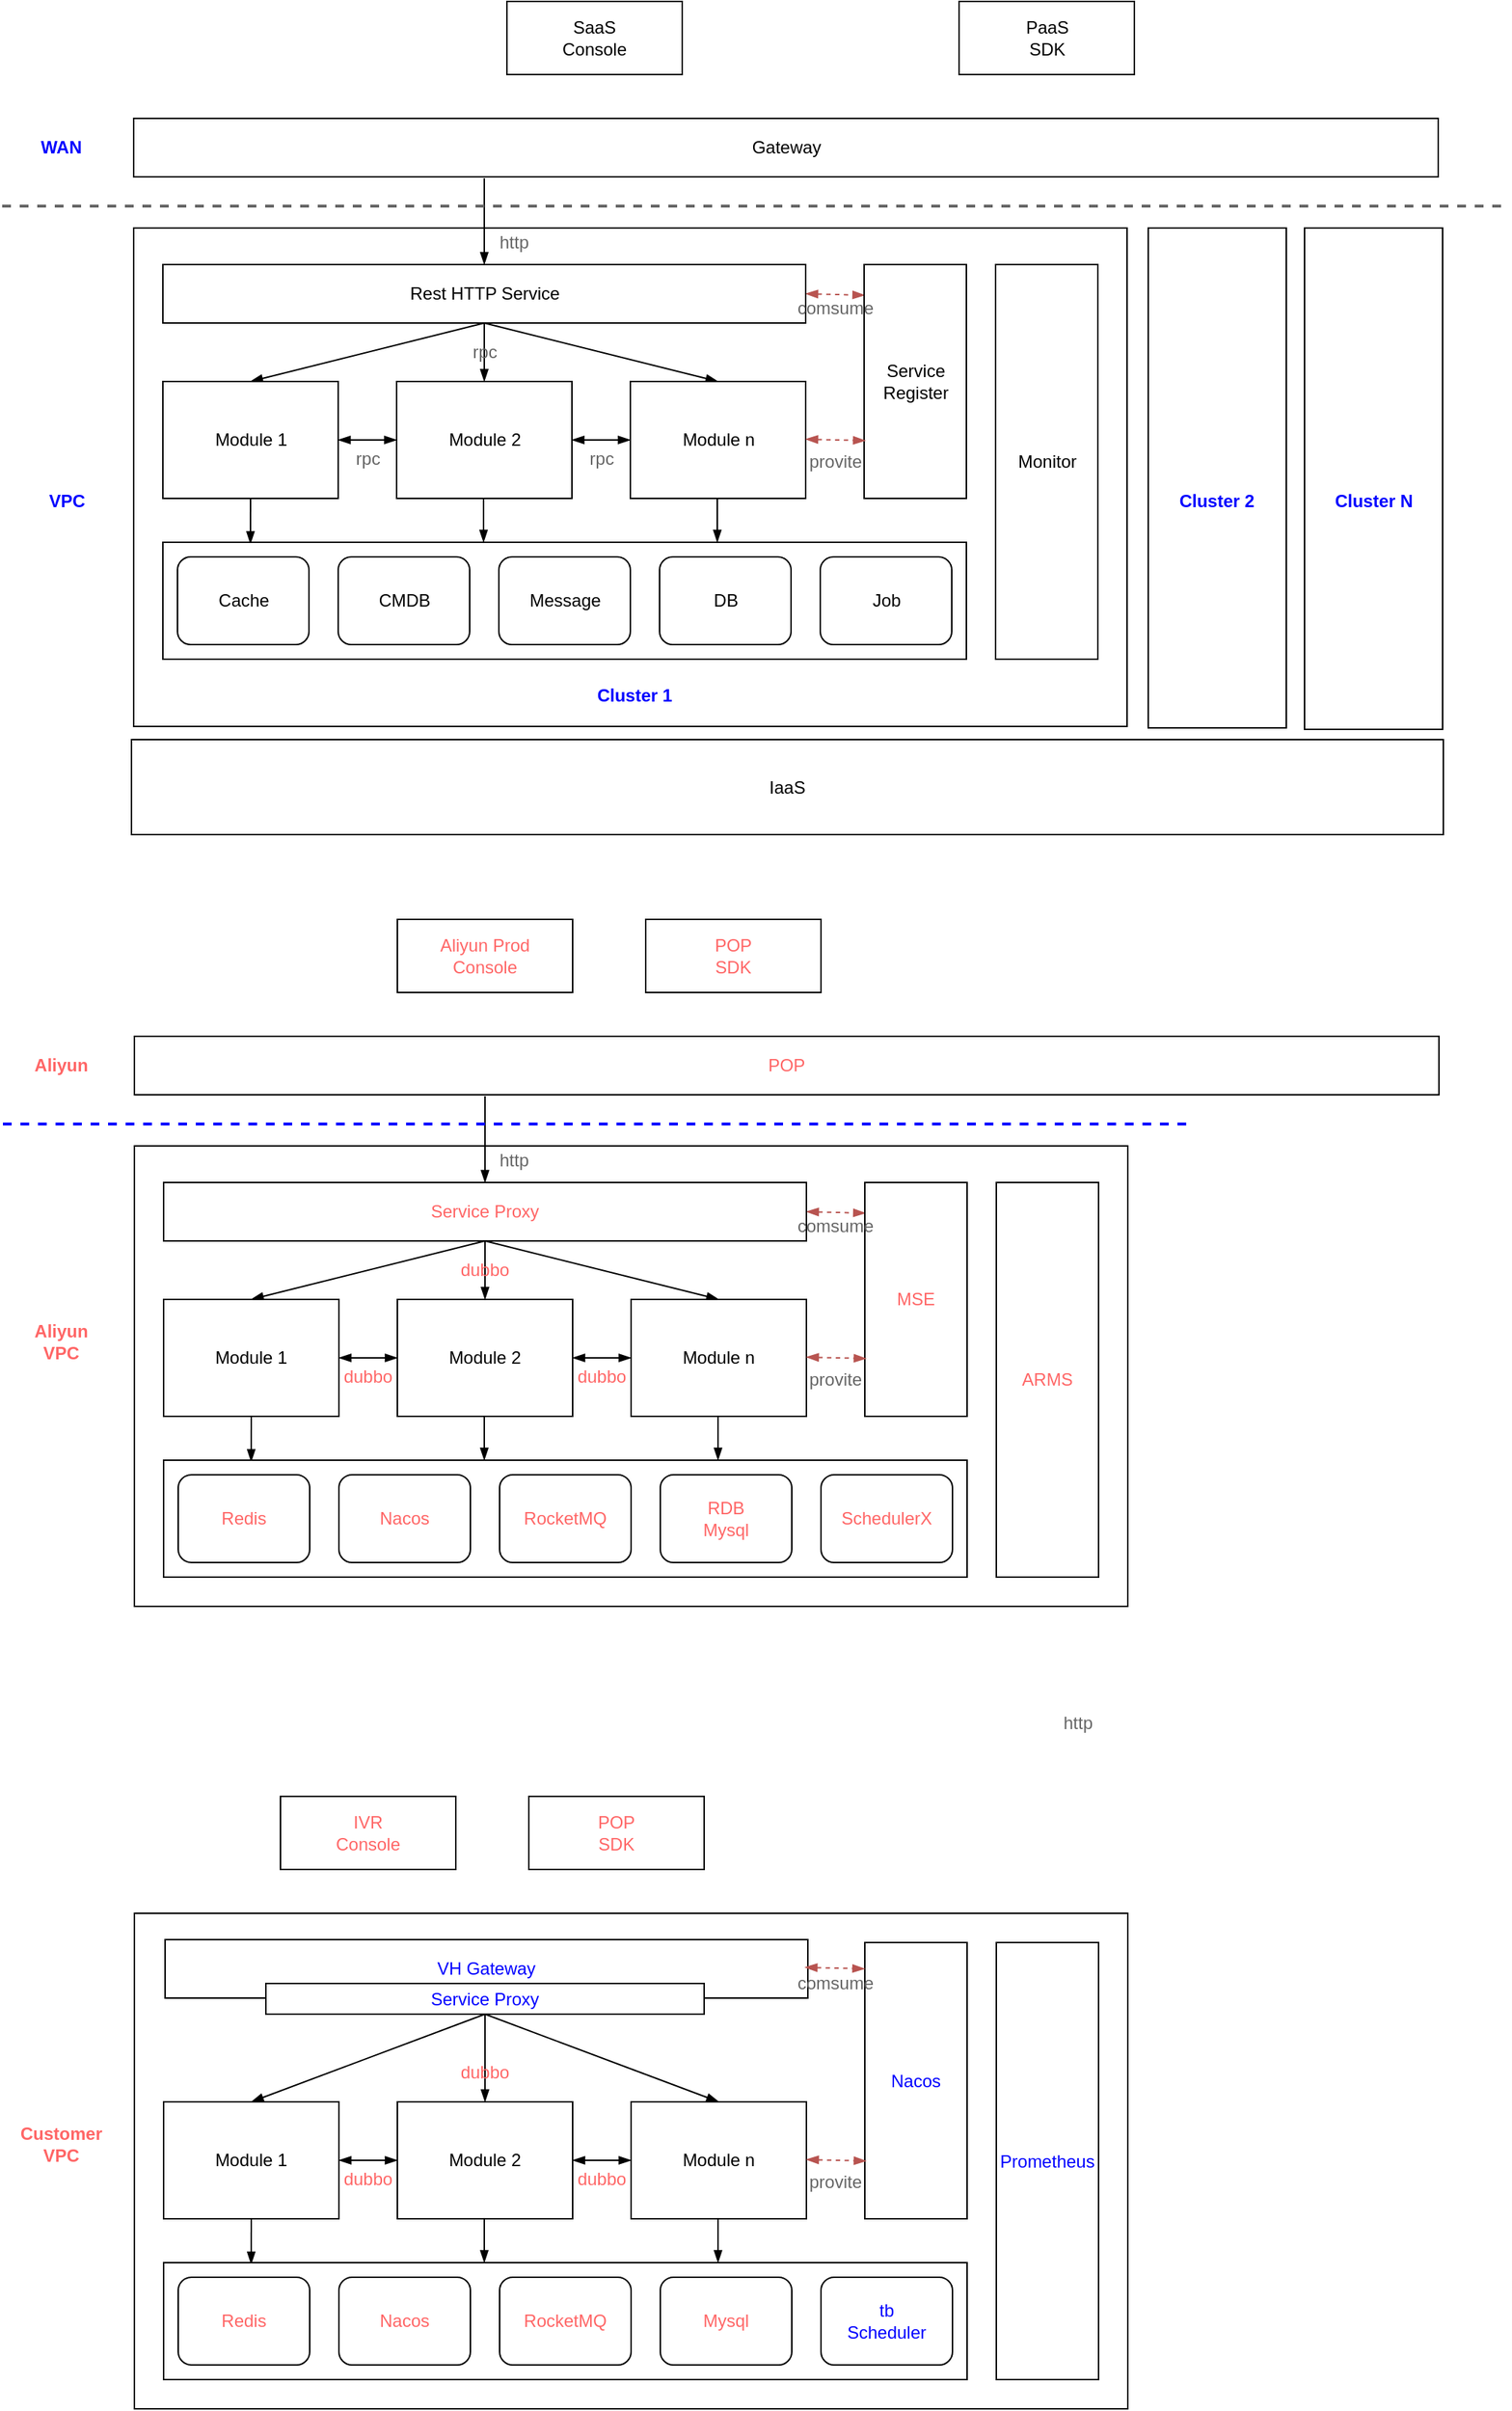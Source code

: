 <mxfile version="17.3.0" type="github">
  <diagram id="qBD8uF-JfwvzA7IrNaju" name="第 1 页">
    <mxGraphModel dx="1554" dy="994" grid="0" gridSize="10" guides="1" tooltips="1" connect="1" arrows="1" fold="1" page="1" pageScale="1" pageWidth="827" pageHeight="1169" math="0" shadow="0">
      <root>
        <mxCell id="0" />
        <mxCell id="1" parent="0" />
        <mxCell id="CRqmqo4FKYT-GxwhH9rx-8" value="" style="rounded=0;whiteSpace=wrap;html=1;" parent="1" vertex="1">
          <mxGeometry x="98.5" y="187" width="680" height="341" as="geometry" />
        </mxCell>
        <mxCell id="CRqmqo4FKYT-GxwhH9rx-20" style="edgeStyle=none;rounded=0;orthogonalLoop=1;jettySize=auto;html=1;entryX=0.5;entryY=0;entryDx=0;entryDy=0;startArrow=none;startFill=0;endArrow=blockThin;endFill=1;" parent="1" target="CRqmqo4FKYT-GxwhH9rx-2" edge="1">
          <mxGeometry relative="1" as="geometry">
            <mxPoint x="338.5" y="153" as="sourcePoint" />
          </mxGeometry>
        </mxCell>
        <mxCell id="CRqmqo4FKYT-GxwhH9rx-1" value="Gateway" style="rounded=0;whiteSpace=wrap;html=1;" parent="1" vertex="1">
          <mxGeometry x="98.5" y="112" width="893" height="40" as="geometry" />
        </mxCell>
        <mxCell id="CRqmqo4FKYT-GxwhH9rx-11" value="" style="edgeStyle=none;rounded=0;orthogonalLoop=1;jettySize=auto;html=1;startArrow=blockThin;startFill=1;endArrow=blockThin;endFill=1;exitX=1;exitY=0.5;exitDx=0;exitDy=0;entryX=0.008;entryY=0.131;entryDx=0;entryDy=0;entryPerimeter=0;dashed=1;fillColor=#f8cecc;strokeColor=#b85450;" parent="1" source="CRqmqo4FKYT-GxwhH9rx-2" target="CRqmqo4FKYT-GxwhH9rx-7" edge="1">
          <mxGeometry relative="1" as="geometry" />
        </mxCell>
        <mxCell id="CRqmqo4FKYT-GxwhH9rx-21" style="edgeStyle=none;rounded=0;orthogonalLoop=1;jettySize=auto;html=1;exitX=0.5;exitY=1;exitDx=0;exitDy=0;entryX=0.5;entryY=0;entryDx=0;entryDy=0;startArrow=none;startFill=0;endArrow=blockThin;endFill=1;" parent="1" source="CRqmqo4FKYT-GxwhH9rx-2" target="CRqmqo4FKYT-GxwhH9rx-3" edge="1">
          <mxGeometry relative="1" as="geometry" />
        </mxCell>
        <mxCell id="CRqmqo4FKYT-GxwhH9rx-22" style="edgeStyle=none;rounded=0;orthogonalLoop=1;jettySize=auto;html=1;exitX=0.5;exitY=1;exitDx=0;exitDy=0;entryX=0.5;entryY=0;entryDx=0;entryDy=0;startArrow=none;startFill=0;endArrow=blockThin;endFill=1;" parent="1" source="CRqmqo4FKYT-GxwhH9rx-2" target="CRqmqo4FKYT-GxwhH9rx-5" edge="1">
          <mxGeometry relative="1" as="geometry" />
        </mxCell>
        <mxCell id="CRqmqo4FKYT-GxwhH9rx-23" style="edgeStyle=none;rounded=0;orthogonalLoop=1;jettySize=auto;html=1;exitX=0.5;exitY=1;exitDx=0;exitDy=0;entryX=0.5;entryY=0;entryDx=0;entryDy=0;startArrow=none;startFill=0;endArrow=blockThin;endFill=1;" parent="1" source="CRqmqo4FKYT-GxwhH9rx-2" target="CRqmqo4FKYT-GxwhH9rx-6" edge="1">
          <mxGeometry relative="1" as="geometry" />
        </mxCell>
        <mxCell id="CRqmqo4FKYT-GxwhH9rx-2" value="Rest HTTP Service" style="rounded=0;whiteSpace=wrap;html=1;" parent="1" vertex="1">
          <mxGeometry x="118.5" y="212" width="440" height="40" as="geometry" />
        </mxCell>
        <mxCell id="CRqmqo4FKYT-GxwhH9rx-9" value="" style="rounded=0;orthogonalLoop=1;jettySize=auto;html=1;startArrow=blockThin;startFill=1;endArrow=blockThin;endFill=1;" parent="1" source="CRqmqo4FKYT-GxwhH9rx-3" target="CRqmqo4FKYT-GxwhH9rx-5" edge="1">
          <mxGeometry relative="1" as="geometry" />
        </mxCell>
        <mxCell id="CRqmqo4FKYT-GxwhH9rx-24" style="edgeStyle=none;rounded=0;orthogonalLoop=1;jettySize=auto;html=1;exitX=0.5;exitY=1;exitDx=0;exitDy=0;entryX=0.109;entryY=0.013;entryDx=0;entryDy=0;entryPerimeter=0;startArrow=none;startFill=0;endArrow=blockThin;endFill=1;" parent="1" source="CRqmqo4FKYT-GxwhH9rx-3" target="CRqmqo4FKYT-GxwhH9rx-14" edge="1">
          <mxGeometry relative="1" as="geometry" />
        </mxCell>
        <mxCell id="CRqmqo4FKYT-GxwhH9rx-3" value="Module 1" style="rounded=0;whiteSpace=wrap;html=1;" parent="1" vertex="1">
          <mxGeometry x="118.5" y="292" width="120" height="80" as="geometry" />
        </mxCell>
        <mxCell id="CRqmqo4FKYT-GxwhH9rx-10" value="" style="edgeStyle=none;rounded=0;orthogonalLoop=1;jettySize=auto;html=1;startArrow=blockThin;startFill=1;endArrow=blockThin;endFill=1;" parent="1" source="CRqmqo4FKYT-GxwhH9rx-5" target="CRqmqo4FKYT-GxwhH9rx-6" edge="1">
          <mxGeometry relative="1" as="geometry" />
        </mxCell>
        <mxCell id="CRqmqo4FKYT-GxwhH9rx-5" value="Module 2" style="rounded=0;whiteSpace=wrap;html=1;" parent="1" vertex="1">
          <mxGeometry x="278.5" y="292" width="120" height="80" as="geometry" />
        </mxCell>
        <mxCell id="CRqmqo4FKYT-GxwhH9rx-6" value="Module n" style="rounded=0;whiteSpace=wrap;html=1;" parent="1" vertex="1">
          <mxGeometry x="438.5" y="292" width="120" height="80" as="geometry" />
        </mxCell>
        <mxCell id="CRqmqo4FKYT-GxwhH9rx-7" value="Service&lt;br&gt;Register" style="rounded=0;whiteSpace=wrap;html=1;" parent="1" vertex="1">
          <mxGeometry x="598.5" y="212" width="70" height="160" as="geometry" />
        </mxCell>
        <mxCell id="CRqmqo4FKYT-GxwhH9rx-13" value="" style="edgeStyle=none;rounded=0;orthogonalLoop=1;jettySize=auto;html=1;startArrow=blockThin;startFill=1;endArrow=blockThin;endFill=1;exitX=1;exitY=0.5;exitDx=0;exitDy=0;entryX=0.008;entryY=0.131;entryDx=0;entryDy=0;entryPerimeter=0;dashed=1;fillColor=#f8cecc;strokeColor=#b85450;" parent="1" edge="1">
          <mxGeometry relative="1" as="geometry">
            <mxPoint x="558.5" y="331.5" as="sourcePoint" />
            <mxPoint x="599.46" y="332.46" as="targetPoint" />
          </mxGeometry>
        </mxCell>
        <mxCell id="CRqmqo4FKYT-GxwhH9rx-14" value="" style="rounded=0;whiteSpace=wrap;html=1;" parent="1" vertex="1">
          <mxGeometry x="118.5" y="402" width="550" height="80" as="geometry" />
        </mxCell>
        <mxCell id="CRqmqo4FKYT-GxwhH9rx-15" value="Cache" style="rounded=1;whiteSpace=wrap;html=1;" parent="1" vertex="1">
          <mxGeometry x="128.5" y="412" width="90" height="60" as="geometry" />
        </mxCell>
        <mxCell id="CRqmqo4FKYT-GxwhH9rx-16" value="CMDB" style="rounded=1;whiteSpace=wrap;html=1;" parent="1" vertex="1">
          <mxGeometry x="238.5" y="412" width="90" height="60" as="geometry" />
        </mxCell>
        <mxCell id="CRqmqo4FKYT-GxwhH9rx-17" value="Message" style="rounded=1;whiteSpace=wrap;html=1;" parent="1" vertex="1">
          <mxGeometry x="348.5" y="412" width="90" height="60" as="geometry" />
        </mxCell>
        <mxCell id="CRqmqo4FKYT-GxwhH9rx-18" value="DB" style="rounded=1;whiteSpace=wrap;html=1;" parent="1" vertex="1">
          <mxGeometry x="458.5" y="412" width="90" height="60" as="geometry" />
        </mxCell>
        <mxCell id="CRqmqo4FKYT-GxwhH9rx-19" value="Job" style="rounded=1;whiteSpace=wrap;html=1;" parent="1" vertex="1">
          <mxGeometry x="568.5" y="412" width="90" height="60" as="geometry" />
        </mxCell>
        <mxCell id="CRqmqo4FKYT-GxwhH9rx-25" style="edgeStyle=none;rounded=0;orthogonalLoop=1;jettySize=auto;html=1;exitX=0.5;exitY=1;exitDx=0;exitDy=0;entryX=0.1;entryY=0;entryDx=0;entryDy=0;entryPerimeter=0;startArrow=none;startFill=0;endArrow=blockThin;endFill=1;" parent="1" edge="1">
          <mxGeometry relative="1" as="geometry">
            <mxPoint x="338" y="372" as="sourcePoint" />
            <mxPoint x="338" y="402" as="targetPoint" />
          </mxGeometry>
        </mxCell>
        <mxCell id="CRqmqo4FKYT-GxwhH9rx-26" style="edgeStyle=none;rounded=0;orthogonalLoop=1;jettySize=auto;html=1;exitX=0.5;exitY=1;exitDx=0;exitDy=0;entryX=0.1;entryY=0;entryDx=0;entryDy=0;entryPerimeter=0;startArrow=none;startFill=0;endArrow=blockThin;endFill=1;" parent="1" edge="1">
          <mxGeometry relative="1" as="geometry">
            <mxPoint x="498" y="372" as="sourcePoint" />
            <mxPoint x="498" y="402" as="targetPoint" />
          </mxGeometry>
        </mxCell>
        <mxCell id="CRqmqo4FKYT-GxwhH9rx-27" value="Monitor" style="rounded=0;whiteSpace=wrap;html=1;" parent="1" vertex="1">
          <mxGeometry x="688.5" y="212" width="70" height="270" as="geometry" />
        </mxCell>
        <mxCell id="CRqmqo4FKYT-GxwhH9rx-28" value="SaaS&lt;br&gt;Console" style="rounded=0;whiteSpace=wrap;html=1;" parent="1" vertex="1">
          <mxGeometry x="354" y="32" width="120" height="50" as="geometry" />
        </mxCell>
        <mxCell id="CRqmqo4FKYT-GxwhH9rx-29" value="PaaS &lt;br&gt;SDK" style="rounded=0;whiteSpace=wrap;html=1;" parent="1" vertex="1">
          <mxGeometry x="663.5" y="32" width="120" height="50" as="geometry" />
        </mxCell>
        <mxCell id="CRqmqo4FKYT-GxwhH9rx-31" value="WAN" style="text;html=1;strokeColor=none;fillColor=none;align=center;verticalAlign=middle;whiteSpace=wrap;rounded=0;fontStyle=1;fontColor=#0000FF;" parent="1" vertex="1">
          <mxGeometry x="28.5" y="122" width="40" height="20" as="geometry" />
        </mxCell>
        <mxCell id="CRqmqo4FKYT-GxwhH9rx-32" value="VPC" style="text;html=1;strokeColor=none;fillColor=none;align=center;verticalAlign=middle;whiteSpace=wrap;rounded=0;fontStyle=1;fontColor=#0000FF;" parent="1" vertex="1">
          <mxGeometry x="33" y="364" width="40" height="20" as="geometry" />
        </mxCell>
        <mxCell id="CRqmqo4FKYT-GxwhH9rx-35" value="" style="endArrow=none;dashed=1;html=1;fontColor=#0000FF;strokeColor=#666666;strokeWidth=2;" parent="1" edge="1">
          <mxGeometry width="50" height="50" relative="1" as="geometry">
            <mxPoint x="8.5" y="172" as="sourcePoint" />
            <mxPoint x="1039" y="172" as="targetPoint" />
          </mxGeometry>
        </mxCell>
        <mxCell id="CRqmqo4FKYT-GxwhH9rx-36" value="rpc" style="text;html=1;strokeColor=none;fillColor=none;align=center;verticalAlign=middle;whiteSpace=wrap;rounded=0;fontColor=#666666;" parent="1" vertex="1">
          <mxGeometry x="318.5" y="262" width="40" height="20" as="geometry" />
        </mxCell>
        <mxCell id="CRqmqo4FKYT-GxwhH9rx-37" value="rpc" style="text;html=1;strokeColor=none;fillColor=none;align=center;verticalAlign=middle;whiteSpace=wrap;rounded=0;fontColor=#666666;" parent="1" vertex="1">
          <mxGeometry x="238.5" y="334.5" width="40" height="20" as="geometry" />
        </mxCell>
        <mxCell id="CRqmqo4FKYT-GxwhH9rx-38" value="http" style="text;html=1;strokeColor=none;fillColor=none;align=center;verticalAlign=middle;whiteSpace=wrap;rounded=0;fontColor=#666666;" parent="1" vertex="1">
          <mxGeometry x="338.5" y="187" width="40" height="20" as="geometry" />
        </mxCell>
        <mxCell id="CRqmqo4FKYT-GxwhH9rx-39" value="rpc" style="text;html=1;strokeColor=none;fillColor=none;align=center;verticalAlign=middle;whiteSpace=wrap;rounded=0;fontColor=#666666;" parent="1" vertex="1">
          <mxGeometry x="398.5" y="334.5" width="40" height="20" as="geometry" />
        </mxCell>
        <mxCell id="CRqmqo4FKYT-GxwhH9rx-40" value="provite" style="text;html=1;strokeColor=none;fillColor=none;align=center;verticalAlign=middle;whiteSpace=wrap;rounded=0;fontColor=#666666;" parent="1" vertex="1">
          <mxGeometry x="558.5" y="337" width="40" height="20" as="geometry" />
        </mxCell>
        <mxCell id="CRqmqo4FKYT-GxwhH9rx-41" value="comsume" style="text;html=1;strokeColor=none;fillColor=none;align=center;verticalAlign=middle;whiteSpace=wrap;rounded=0;fontColor=#666666;" parent="1" vertex="1">
          <mxGeometry x="558.5" y="232" width="40" height="20" as="geometry" />
        </mxCell>
        <mxCell id="CRqmqo4FKYT-GxwhH9rx-42" value="" style="rounded=0;whiteSpace=wrap;html=1;" parent="1" vertex="1">
          <mxGeometry x="99" y="815" width="680" height="315" as="geometry" />
        </mxCell>
        <mxCell id="CRqmqo4FKYT-GxwhH9rx-43" style="edgeStyle=none;rounded=0;orthogonalLoop=1;jettySize=auto;html=1;entryX=0.5;entryY=0;entryDx=0;entryDy=0;startArrow=none;startFill=0;endArrow=blockThin;endFill=1;" parent="1" target="CRqmqo4FKYT-GxwhH9rx-49" edge="1">
          <mxGeometry relative="1" as="geometry">
            <mxPoint x="339" y="781" as="sourcePoint" />
          </mxGeometry>
        </mxCell>
        <mxCell id="CRqmqo4FKYT-GxwhH9rx-44" value="&lt;font color=&quot;#ff6666&quot;&gt;POP&lt;/font&gt;" style="rounded=0;whiteSpace=wrap;html=1;" parent="1" vertex="1">
          <mxGeometry x="99" y="740" width="893" height="40" as="geometry" />
        </mxCell>
        <mxCell id="CRqmqo4FKYT-GxwhH9rx-45" value="" style="edgeStyle=none;rounded=0;orthogonalLoop=1;jettySize=auto;html=1;startArrow=blockThin;startFill=1;endArrow=blockThin;endFill=1;exitX=1;exitY=0.5;exitDx=0;exitDy=0;entryX=0.008;entryY=0.131;entryDx=0;entryDy=0;entryPerimeter=0;dashed=1;fillColor=#f8cecc;strokeColor=#b85450;" parent="1" source="CRqmqo4FKYT-GxwhH9rx-49" target="CRqmqo4FKYT-GxwhH9rx-56" edge="1">
          <mxGeometry relative="1" as="geometry" />
        </mxCell>
        <mxCell id="CRqmqo4FKYT-GxwhH9rx-46" style="edgeStyle=none;rounded=0;orthogonalLoop=1;jettySize=auto;html=1;exitX=0.5;exitY=1;exitDx=0;exitDy=0;entryX=0.5;entryY=0;entryDx=0;entryDy=0;startArrow=none;startFill=0;endArrow=blockThin;endFill=1;" parent="1" source="CRqmqo4FKYT-GxwhH9rx-49" target="CRqmqo4FKYT-GxwhH9rx-52" edge="1">
          <mxGeometry relative="1" as="geometry" />
        </mxCell>
        <mxCell id="CRqmqo4FKYT-GxwhH9rx-47" style="edgeStyle=none;rounded=0;orthogonalLoop=1;jettySize=auto;html=1;exitX=0.5;exitY=1;exitDx=0;exitDy=0;entryX=0.5;entryY=0;entryDx=0;entryDy=0;startArrow=none;startFill=0;endArrow=blockThin;endFill=1;" parent="1" source="CRqmqo4FKYT-GxwhH9rx-49" target="CRqmqo4FKYT-GxwhH9rx-54" edge="1">
          <mxGeometry relative="1" as="geometry" />
        </mxCell>
        <mxCell id="CRqmqo4FKYT-GxwhH9rx-48" style="edgeStyle=none;rounded=0;orthogonalLoop=1;jettySize=auto;html=1;exitX=0.5;exitY=1;exitDx=0;exitDy=0;entryX=0.5;entryY=0;entryDx=0;entryDy=0;startArrow=none;startFill=0;endArrow=blockThin;endFill=1;" parent="1" source="CRqmqo4FKYT-GxwhH9rx-49" target="CRqmqo4FKYT-GxwhH9rx-55" edge="1">
          <mxGeometry relative="1" as="geometry" />
        </mxCell>
        <mxCell id="CRqmqo4FKYT-GxwhH9rx-49" value="&lt;font color=&quot;#ff6666&quot;&gt;Service Proxy&lt;/font&gt;" style="rounded=0;whiteSpace=wrap;html=1;" parent="1" vertex="1">
          <mxGeometry x="119" y="840" width="440" height="40" as="geometry" />
        </mxCell>
        <mxCell id="CRqmqo4FKYT-GxwhH9rx-50" value="" style="rounded=0;orthogonalLoop=1;jettySize=auto;html=1;startArrow=blockThin;startFill=1;endArrow=blockThin;endFill=1;" parent="1" source="CRqmqo4FKYT-GxwhH9rx-52" target="CRqmqo4FKYT-GxwhH9rx-54" edge="1">
          <mxGeometry relative="1" as="geometry" />
        </mxCell>
        <mxCell id="CRqmqo4FKYT-GxwhH9rx-51" style="edgeStyle=none;rounded=0;orthogonalLoop=1;jettySize=auto;html=1;exitX=0.5;exitY=1;exitDx=0;exitDy=0;entryX=0.109;entryY=0.013;entryDx=0;entryDy=0;entryPerimeter=0;startArrow=none;startFill=0;endArrow=blockThin;endFill=1;" parent="1" source="CRqmqo4FKYT-GxwhH9rx-52" target="CRqmqo4FKYT-GxwhH9rx-58" edge="1">
          <mxGeometry relative="1" as="geometry" />
        </mxCell>
        <mxCell id="CRqmqo4FKYT-GxwhH9rx-52" value="Module 1" style="rounded=0;whiteSpace=wrap;html=1;" parent="1" vertex="1">
          <mxGeometry x="119" y="920" width="120" height="80" as="geometry" />
        </mxCell>
        <mxCell id="CRqmqo4FKYT-GxwhH9rx-53" value="" style="edgeStyle=none;rounded=0;orthogonalLoop=1;jettySize=auto;html=1;startArrow=blockThin;startFill=1;endArrow=blockThin;endFill=1;" parent="1" source="CRqmqo4FKYT-GxwhH9rx-54" target="CRqmqo4FKYT-GxwhH9rx-55" edge="1">
          <mxGeometry relative="1" as="geometry" />
        </mxCell>
        <mxCell id="CRqmqo4FKYT-GxwhH9rx-54" value="Module 2" style="rounded=0;whiteSpace=wrap;html=1;" parent="1" vertex="1">
          <mxGeometry x="279" y="920" width="120" height="80" as="geometry" />
        </mxCell>
        <mxCell id="CRqmqo4FKYT-GxwhH9rx-55" value="Module n" style="rounded=0;whiteSpace=wrap;html=1;" parent="1" vertex="1">
          <mxGeometry x="439" y="920" width="120" height="80" as="geometry" />
        </mxCell>
        <mxCell id="CRqmqo4FKYT-GxwhH9rx-56" value="MSE" style="rounded=0;whiteSpace=wrap;html=1;fontColor=#FF6666;" parent="1" vertex="1">
          <mxGeometry x="599" y="840" width="70" height="160" as="geometry" />
        </mxCell>
        <mxCell id="CRqmqo4FKYT-GxwhH9rx-57" value="" style="edgeStyle=none;rounded=0;orthogonalLoop=1;jettySize=auto;html=1;startArrow=blockThin;startFill=1;endArrow=blockThin;endFill=1;exitX=1;exitY=0.5;exitDx=0;exitDy=0;entryX=0.008;entryY=0.131;entryDx=0;entryDy=0;entryPerimeter=0;dashed=1;fillColor=#f8cecc;strokeColor=#b85450;" parent="1" edge="1">
          <mxGeometry relative="1" as="geometry">
            <mxPoint x="559" y="959.5" as="sourcePoint" />
            <mxPoint x="599.96" y="960.46" as="targetPoint" />
          </mxGeometry>
        </mxCell>
        <mxCell id="CRqmqo4FKYT-GxwhH9rx-58" value="" style="rounded=0;whiteSpace=wrap;html=1;" parent="1" vertex="1">
          <mxGeometry x="119" y="1030" width="550" height="80" as="geometry" />
        </mxCell>
        <mxCell id="CRqmqo4FKYT-GxwhH9rx-59" value="Redis" style="rounded=1;whiteSpace=wrap;html=1;fontColor=#FF6666;" parent="1" vertex="1">
          <mxGeometry x="129" y="1040" width="90" height="60" as="geometry" />
        </mxCell>
        <mxCell id="CRqmqo4FKYT-GxwhH9rx-60" value="Nacos" style="rounded=1;whiteSpace=wrap;html=1;fontColor=#FF6666;" parent="1" vertex="1">
          <mxGeometry x="239" y="1040" width="90" height="60" as="geometry" />
        </mxCell>
        <mxCell id="CRqmqo4FKYT-GxwhH9rx-61" value="RocketMQ" style="rounded=1;whiteSpace=wrap;html=1;fontColor=#FF6666;" parent="1" vertex="1">
          <mxGeometry x="349" y="1040" width="90" height="60" as="geometry" />
        </mxCell>
        <mxCell id="CRqmqo4FKYT-GxwhH9rx-62" value="RDB&lt;br&gt;Mysql" style="rounded=1;whiteSpace=wrap;html=1;fontColor=#FF6666;" parent="1" vertex="1">
          <mxGeometry x="459" y="1040" width="90" height="60" as="geometry" />
        </mxCell>
        <mxCell id="CRqmqo4FKYT-GxwhH9rx-63" value="SchedulerX" style="rounded=1;whiteSpace=wrap;html=1;fontColor=#FF6666;" parent="1" vertex="1">
          <mxGeometry x="569" y="1040" width="90" height="60" as="geometry" />
        </mxCell>
        <mxCell id="CRqmqo4FKYT-GxwhH9rx-64" style="edgeStyle=none;rounded=0;orthogonalLoop=1;jettySize=auto;html=1;exitX=0.5;exitY=1;exitDx=0;exitDy=0;entryX=0.1;entryY=0;entryDx=0;entryDy=0;entryPerimeter=0;startArrow=none;startFill=0;endArrow=blockThin;endFill=1;" parent="1" edge="1">
          <mxGeometry relative="1" as="geometry">
            <mxPoint x="338.5" y="1000" as="sourcePoint" />
            <mxPoint x="338.5" y="1030" as="targetPoint" />
          </mxGeometry>
        </mxCell>
        <mxCell id="CRqmqo4FKYT-GxwhH9rx-65" style="edgeStyle=none;rounded=0;orthogonalLoop=1;jettySize=auto;html=1;exitX=0.5;exitY=1;exitDx=0;exitDy=0;entryX=0.1;entryY=0;entryDx=0;entryDy=0;entryPerimeter=0;startArrow=none;startFill=0;endArrow=blockThin;endFill=1;" parent="1" edge="1">
          <mxGeometry relative="1" as="geometry">
            <mxPoint x="498.5" y="1000" as="sourcePoint" />
            <mxPoint x="498.5" y="1030" as="targetPoint" />
          </mxGeometry>
        </mxCell>
        <mxCell id="CRqmqo4FKYT-GxwhH9rx-66" value="ARMS" style="rounded=0;whiteSpace=wrap;html=1;fontColor=#FF6666;" parent="1" vertex="1">
          <mxGeometry x="689" y="840" width="70" height="270" as="geometry" />
        </mxCell>
        <mxCell id="CRqmqo4FKYT-GxwhH9rx-67" value="Aliyun Prod&lt;br&gt;Console" style="rounded=0;whiteSpace=wrap;html=1;fontColor=#FF6666;" parent="1" vertex="1">
          <mxGeometry x="279" y="660" width="120" height="50" as="geometry" />
        </mxCell>
        <mxCell id="CRqmqo4FKYT-GxwhH9rx-68" value="POP&lt;br&gt;SDK" style="rounded=0;whiteSpace=wrap;html=1;fontColor=#FF6666;" parent="1" vertex="1">
          <mxGeometry x="449" y="660" width="120" height="50" as="geometry" />
        </mxCell>
        <mxCell id="CRqmqo4FKYT-GxwhH9rx-69" value="Aliyun" style="text;html=1;strokeColor=none;fillColor=none;align=center;verticalAlign=middle;whiteSpace=wrap;rounded=0;fontStyle=1;fontColor=#FF6666;" parent="1" vertex="1">
          <mxGeometry x="29" y="750" width="40" height="20" as="geometry" />
        </mxCell>
        <mxCell id="CRqmqo4FKYT-GxwhH9rx-70" value="Aliyun&lt;br&gt;VPC" style="text;html=1;strokeColor=none;fillColor=none;align=center;verticalAlign=middle;whiteSpace=wrap;rounded=0;fontStyle=1;fontColor=#FF6666;" parent="1" vertex="1">
          <mxGeometry x="29" y="939" width="40" height="20" as="geometry" />
        </mxCell>
        <mxCell id="CRqmqo4FKYT-GxwhH9rx-71" value="" style="endArrow=none;dashed=1;html=1;fontColor=#0000FF;strokeColor=#0000FF;strokeWidth=2;" parent="1" edge="1">
          <mxGeometry width="50" height="50" relative="1" as="geometry">
            <mxPoint x="9" y="800" as="sourcePoint" />
            <mxPoint x="819" y="800" as="targetPoint" />
          </mxGeometry>
        </mxCell>
        <mxCell id="CRqmqo4FKYT-GxwhH9rx-72" value="dubbo" style="text;html=1;strokeColor=none;fillColor=none;align=center;verticalAlign=middle;whiteSpace=wrap;rounded=0;fontColor=#FF6666;" parent="1" vertex="1">
          <mxGeometry x="319" y="890" width="40" height="20" as="geometry" />
        </mxCell>
        <mxCell id="CRqmqo4FKYT-GxwhH9rx-73" value="dubbo" style="text;html=1;strokeColor=none;fillColor=none;align=center;verticalAlign=middle;whiteSpace=wrap;rounded=0;fontColor=#FF6666;" parent="1" vertex="1">
          <mxGeometry x="239" y="962.5" width="40" height="20" as="geometry" />
        </mxCell>
        <mxCell id="CRqmqo4FKYT-GxwhH9rx-74" value="http" style="text;html=1;strokeColor=none;fillColor=none;align=center;verticalAlign=middle;whiteSpace=wrap;rounded=0;fontColor=#666666;" parent="1" vertex="1">
          <mxGeometry x="339" y="815" width="40" height="20" as="geometry" />
        </mxCell>
        <mxCell id="CRqmqo4FKYT-GxwhH9rx-75" value="dubbo" style="text;html=1;strokeColor=none;fillColor=none;align=center;verticalAlign=middle;whiteSpace=wrap;rounded=0;fontColor=#FF6666;" parent="1" vertex="1">
          <mxGeometry x="399" y="962.5" width="40" height="20" as="geometry" />
        </mxCell>
        <mxCell id="CRqmqo4FKYT-GxwhH9rx-76" value="provite" style="text;html=1;strokeColor=none;fillColor=none;align=center;verticalAlign=middle;whiteSpace=wrap;rounded=0;fontColor=#666666;" parent="1" vertex="1">
          <mxGeometry x="559" y="965" width="40" height="20" as="geometry" />
        </mxCell>
        <mxCell id="CRqmqo4FKYT-GxwhH9rx-77" value="comsume" style="text;html=1;strokeColor=none;fillColor=none;align=center;verticalAlign=middle;whiteSpace=wrap;rounded=0;fontColor=#666666;" parent="1" vertex="1">
          <mxGeometry x="559" y="860" width="40" height="20" as="geometry" />
        </mxCell>
        <mxCell id="CRqmqo4FKYT-GxwhH9rx-78" value="" style="rounded=0;whiteSpace=wrap;html=1;" parent="1" vertex="1">
          <mxGeometry x="99" y="1340" width="680" height="339" as="geometry" />
        </mxCell>
        <mxCell id="CRqmqo4FKYT-GxwhH9rx-80" value="&lt;font&gt;VH Gateway&lt;/font&gt;" style="rounded=0;whiteSpace=wrap;html=1;fontColor=#0000FF;" parent="1" vertex="1">
          <mxGeometry x="120" y="1358" width="440" height="40" as="geometry" />
        </mxCell>
        <mxCell id="CRqmqo4FKYT-GxwhH9rx-82" style="edgeStyle=none;rounded=0;orthogonalLoop=1;jettySize=auto;html=1;exitX=0.5;exitY=1;exitDx=0;exitDy=0;entryX=0.5;entryY=0;entryDx=0;entryDy=0;startArrow=none;startFill=0;endArrow=blockThin;endFill=1;" parent="1" source="CRqmqo4FKYT-GxwhH9rx-85" target="CRqmqo4FKYT-GxwhH9rx-88" edge="1">
          <mxGeometry relative="1" as="geometry" />
        </mxCell>
        <mxCell id="CRqmqo4FKYT-GxwhH9rx-83" style="edgeStyle=none;rounded=0;orthogonalLoop=1;jettySize=auto;html=1;exitX=0.5;exitY=1;exitDx=0;exitDy=0;entryX=0.5;entryY=0;entryDx=0;entryDy=0;startArrow=none;startFill=0;endArrow=blockThin;endFill=1;" parent="1" source="CRqmqo4FKYT-GxwhH9rx-85" target="CRqmqo4FKYT-GxwhH9rx-90" edge="1">
          <mxGeometry relative="1" as="geometry" />
        </mxCell>
        <mxCell id="CRqmqo4FKYT-GxwhH9rx-84" style="edgeStyle=none;rounded=0;orthogonalLoop=1;jettySize=auto;html=1;exitX=0.5;exitY=1;exitDx=0;exitDy=0;entryX=0.5;entryY=0;entryDx=0;entryDy=0;startArrow=none;startFill=0;endArrow=blockThin;endFill=1;" parent="1" source="CRqmqo4FKYT-GxwhH9rx-85" target="CRqmqo4FKYT-GxwhH9rx-91" edge="1">
          <mxGeometry relative="1" as="geometry" />
        </mxCell>
        <mxCell id="CRqmqo4FKYT-GxwhH9rx-85" value="&lt;font&gt;Service Proxy&lt;/font&gt;" style="rounded=0;whiteSpace=wrap;html=1;fontColor=#0000FF;" parent="1" vertex="1">
          <mxGeometry x="189" y="1388" width="300" height="21" as="geometry" />
        </mxCell>
        <mxCell id="CRqmqo4FKYT-GxwhH9rx-86" value="" style="rounded=0;orthogonalLoop=1;jettySize=auto;html=1;startArrow=blockThin;startFill=1;endArrow=blockThin;endFill=1;" parent="1" source="CRqmqo4FKYT-GxwhH9rx-88" target="CRqmqo4FKYT-GxwhH9rx-90" edge="1">
          <mxGeometry relative="1" as="geometry" />
        </mxCell>
        <mxCell id="CRqmqo4FKYT-GxwhH9rx-87" style="edgeStyle=none;rounded=0;orthogonalLoop=1;jettySize=auto;html=1;exitX=0.5;exitY=1;exitDx=0;exitDy=0;entryX=0.109;entryY=0.013;entryDx=0;entryDy=0;entryPerimeter=0;startArrow=none;startFill=0;endArrow=blockThin;endFill=1;" parent="1" source="CRqmqo4FKYT-GxwhH9rx-88" target="CRqmqo4FKYT-GxwhH9rx-94" edge="1">
          <mxGeometry relative="1" as="geometry" />
        </mxCell>
        <mxCell id="CRqmqo4FKYT-GxwhH9rx-88" value="Module 1" style="rounded=0;whiteSpace=wrap;html=1;" parent="1" vertex="1">
          <mxGeometry x="119" y="1469" width="120" height="80" as="geometry" />
        </mxCell>
        <mxCell id="CRqmqo4FKYT-GxwhH9rx-89" value="" style="edgeStyle=none;rounded=0;orthogonalLoop=1;jettySize=auto;html=1;startArrow=blockThin;startFill=1;endArrow=blockThin;endFill=1;" parent="1" source="CRqmqo4FKYT-GxwhH9rx-90" target="CRqmqo4FKYT-GxwhH9rx-91" edge="1">
          <mxGeometry relative="1" as="geometry" />
        </mxCell>
        <mxCell id="CRqmqo4FKYT-GxwhH9rx-90" value="Module 2" style="rounded=0;whiteSpace=wrap;html=1;" parent="1" vertex="1">
          <mxGeometry x="279" y="1469" width="120" height="80" as="geometry" />
        </mxCell>
        <mxCell id="CRqmqo4FKYT-GxwhH9rx-91" value="Module n" style="rounded=0;whiteSpace=wrap;html=1;" parent="1" vertex="1">
          <mxGeometry x="439" y="1469" width="120" height="80" as="geometry" />
        </mxCell>
        <mxCell id="CRqmqo4FKYT-GxwhH9rx-92" value="Nacos" style="rounded=0;whiteSpace=wrap;html=1;fontColor=#0000FF;" parent="1" vertex="1">
          <mxGeometry x="599" y="1360" width="70" height="189" as="geometry" />
        </mxCell>
        <mxCell id="CRqmqo4FKYT-GxwhH9rx-93" value="" style="edgeStyle=none;rounded=0;orthogonalLoop=1;jettySize=auto;html=1;startArrow=blockThin;startFill=1;endArrow=blockThin;endFill=1;exitX=1;exitY=0.5;exitDx=0;exitDy=0;entryX=0.008;entryY=0.131;entryDx=0;entryDy=0;entryPerimeter=0;dashed=1;fillColor=#f8cecc;strokeColor=#b85450;" parent="1" edge="1">
          <mxGeometry relative="1" as="geometry">
            <mxPoint x="559" y="1508.5" as="sourcePoint" />
            <mxPoint x="599.96" y="1509.46" as="targetPoint" />
          </mxGeometry>
        </mxCell>
        <mxCell id="CRqmqo4FKYT-GxwhH9rx-94" value="" style="rounded=0;whiteSpace=wrap;html=1;" parent="1" vertex="1">
          <mxGeometry x="119" y="1579" width="550" height="80" as="geometry" />
        </mxCell>
        <mxCell id="CRqmqo4FKYT-GxwhH9rx-95" value="Redis" style="rounded=1;whiteSpace=wrap;html=1;fontColor=#FF6666;" parent="1" vertex="1">
          <mxGeometry x="129" y="1589" width="90" height="60" as="geometry" />
        </mxCell>
        <mxCell id="CRqmqo4FKYT-GxwhH9rx-96" value="Nacos" style="rounded=1;whiteSpace=wrap;html=1;fontColor=#FF6666;" parent="1" vertex="1">
          <mxGeometry x="239" y="1589" width="90" height="60" as="geometry" />
        </mxCell>
        <mxCell id="CRqmqo4FKYT-GxwhH9rx-97" value="RocketMQ" style="rounded=1;whiteSpace=wrap;html=1;fontColor=#FF6666;" parent="1" vertex="1">
          <mxGeometry x="349" y="1589" width="90" height="60" as="geometry" />
        </mxCell>
        <mxCell id="CRqmqo4FKYT-GxwhH9rx-98" value="Mysql" style="rounded=1;whiteSpace=wrap;html=1;fontColor=#FF6666;" parent="1" vertex="1">
          <mxGeometry x="459" y="1589" width="90" height="60" as="geometry" />
        </mxCell>
        <mxCell id="CRqmqo4FKYT-GxwhH9rx-99" value="tb&lt;br&gt;Scheduler" style="rounded=1;whiteSpace=wrap;html=1;fontColor=#0000FF;" parent="1" vertex="1">
          <mxGeometry x="569" y="1589" width="90" height="60" as="geometry" />
        </mxCell>
        <mxCell id="CRqmqo4FKYT-GxwhH9rx-100" style="edgeStyle=none;rounded=0;orthogonalLoop=1;jettySize=auto;html=1;exitX=0.5;exitY=1;exitDx=0;exitDy=0;entryX=0.1;entryY=0;entryDx=0;entryDy=0;entryPerimeter=0;startArrow=none;startFill=0;endArrow=blockThin;endFill=1;" parent="1" edge="1">
          <mxGeometry relative="1" as="geometry">
            <mxPoint x="338.5" y="1549" as="sourcePoint" />
            <mxPoint x="338.5" y="1579" as="targetPoint" />
          </mxGeometry>
        </mxCell>
        <mxCell id="CRqmqo4FKYT-GxwhH9rx-101" style="edgeStyle=none;rounded=0;orthogonalLoop=1;jettySize=auto;html=1;exitX=0.5;exitY=1;exitDx=0;exitDy=0;entryX=0.1;entryY=0;entryDx=0;entryDy=0;entryPerimeter=0;startArrow=none;startFill=0;endArrow=blockThin;endFill=1;" parent="1" edge="1">
          <mxGeometry relative="1" as="geometry">
            <mxPoint x="498.5" y="1549" as="sourcePoint" />
            <mxPoint x="498.5" y="1579" as="targetPoint" />
          </mxGeometry>
        </mxCell>
        <mxCell id="CRqmqo4FKYT-GxwhH9rx-102" value="Prometheus" style="rounded=0;whiteSpace=wrap;html=1;fontColor=#0000FF;" parent="1" vertex="1">
          <mxGeometry x="689" y="1360" width="70" height="299" as="geometry" />
        </mxCell>
        <mxCell id="CRqmqo4FKYT-GxwhH9rx-103" value="IVR&lt;br&gt;Console" style="rounded=0;whiteSpace=wrap;html=1;fontColor=#FF6666;" parent="1" vertex="1">
          <mxGeometry x="199" y="1260" width="120" height="50" as="geometry" />
        </mxCell>
        <mxCell id="CRqmqo4FKYT-GxwhH9rx-104" value="POP&lt;br&gt;SDK" style="rounded=0;whiteSpace=wrap;html=1;fontColor=#FF6666;" parent="1" vertex="1">
          <mxGeometry x="369" y="1260" width="120" height="50" as="geometry" />
        </mxCell>
        <mxCell id="CRqmqo4FKYT-GxwhH9rx-106" value="Customer&lt;br&gt;VPC" style="text;html=1;strokeColor=none;fillColor=none;align=center;verticalAlign=middle;whiteSpace=wrap;rounded=0;fontStyle=1;fontColor=#FF6666;" parent="1" vertex="1">
          <mxGeometry x="29" y="1488" width="40" height="20" as="geometry" />
        </mxCell>
        <mxCell id="CRqmqo4FKYT-GxwhH9rx-108" value="dubbo" style="text;html=1;strokeColor=none;fillColor=none;align=center;verticalAlign=middle;whiteSpace=wrap;rounded=0;fontColor=#FF6666;" parent="1" vertex="1">
          <mxGeometry x="319" y="1439" width="40" height="20" as="geometry" />
        </mxCell>
        <mxCell id="CRqmqo4FKYT-GxwhH9rx-109" value="dubbo" style="text;html=1;strokeColor=none;fillColor=none;align=center;verticalAlign=middle;whiteSpace=wrap;rounded=0;fontColor=#FF6666;" parent="1" vertex="1">
          <mxGeometry x="239" y="1511.5" width="40" height="20" as="geometry" />
        </mxCell>
        <mxCell id="CRqmqo4FKYT-GxwhH9rx-110" value="http" style="text;html=1;strokeColor=none;fillColor=none;align=center;verticalAlign=middle;whiteSpace=wrap;rounded=0;fontColor=#666666;" parent="1" vertex="1">
          <mxGeometry x="725" y="1200" width="40" height="20" as="geometry" />
        </mxCell>
        <mxCell id="CRqmqo4FKYT-GxwhH9rx-111" value="dubbo" style="text;html=1;strokeColor=none;fillColor=none;align=center;verticalAlign=middle;whiteSpace=wrap;rounded=0;fontColor=#FF6666;" parent="1" vertex="1">
          <mxGeometry x="399" y="1511.5" width="40" height="20" as="geometry" />
        </mxCell>
        <mxCell id="CRqmqo4FKYT-GxwhH9rx-112" value="provite" style="text;html=1;strokeColor=none;fillColor=none;align=center;verticalAlign=middle;whiteSpace=wrap;rounded=0;fontColor=#666666;" parent="1" vertex="1">
          <mxGeometry x="559" y="1514" width="40" height="20" as="geometry" />
        </mxCell>
        <mxCell id="CRqmqo4FKYT-GxwhH9rx-113" value="comsume" style="text;html=1;strokeColor=none;fillColor=none;align=center;verticalAlign=middle;whiteSpace=wrap;rounded=0;fontColor=#666666;" parent="1" vertex="1">
          <mxGeometry x="559" y="1378" width="40" height="20" as="geometry" />
        </mxCell>
        <mxCell id="CRqmqo4FKYT-GxwhH9rx-115" value="" style="edgeStyle=none;rounded=0;orthogonalLoop=1;jettySize=auto;html=1;startArrow=blockThin;startFill=1;endArrow=blockThin;endFill=1;exitX=1;exitY=0.5;exitDx=0;exitDy=0;entryX=0.008;entryY=0.131;entryDx=0;entryDy=0;entryPerimeter=0;dashed=1;fillColor=#f8cecc;strokeColor=#b85450;" parent="1" edge="1">
          <mxGeometry relative="1" as="geometry">
            <mxPoint x="558.04" y="1377" as="sourcePoint" />
            <mxPoint x="599" y="1377.96" as="targetPoint" />
          </mxGeometry>
        </mxCell>
        <mxCell id="izkZVs6-7qA3rMRKbtzD-1" value="IaaS" style="rounded=0;whiteSpace=wrap;html=1;" vertex="1" parent="1">
          <mxGeometry x="97" y="537" width="898" height="65" as="geometry" />
        </mxCell>
        <mxCell id="izkZVs6-7qA3rMRKbtzD-2" value="&lt;span style=&quot;color: rgba(0 , 0 , 0 , 0) ; font-family: monospace ; font-size: 0px&quot;&gt;%3CmxGraphModel%3E%3Croot%3E%3CmxCell%20id%3D%220%22%2F%3E%3CmxCell%20id%3D%221%22%20parent%3D%220%22%2F%3E%3CmxCell%20id%3D%222%22%20value%3D%22Cluster1%22%20style%3D%22text%3Bhtml%3D1%3BstrokeColor%3Dnone%3BfillColor%3Dnone%3Balign%3Dcenter%3BverticalAlign%3Dmiddle%3BwhiteSpace%3Dwrap%3Brounded%3D0%3BfontStyle%3D1%3BfontColor%3D%230000FF%3B%22%20vertex%3D%221%22%20parent%3D%221%22%3E%3CmxGeometry%20x%3D%22418.5%22%20y%3D%22572%22%20width%3D%2240%22%20height%3D%2220%22%20as%3D%22geometry%22%2F%3E%3C%2FmxCell%3E%3C%2Froot%3E%3C%2FmxGraphModel%3E&lt;/span&gt;" style="rounded=0;whiteSpace=wrap;html=1;" vertex="1" parent="1">
          <mxGeometry x="793" y="187" width="94.5" height="342" as="geometry" />
        </mxCell>
        <mxCell id="izkZVs6-7qA3rMRKbtzD-4" value="" style="rounded=0;whiteSpace=wrap;html=1;" vertex="1" parent="1">
          <mxGeometry x="900" y="187" width="94.5" height="343" as="geometry" />
        </mxCell>
        <mxCell id="izkZVs6-7qA3rMRKbtzD-5" value="Cluster 1" style="text;html=1;strokeColor=none;fillColor=none;align=center;verticalAlign=middle;whiteSpace=wrap;rounded=0;fontStyle=1;fontColor=#0000FF;" vertex="1" parent="1">
          <mxGeometry x="407.5" y="497" width="66.5" height="20" as="geometry" />
        </mxCell>
        <mxCell id="izkZVs6-7qA3rMRKbtzD-6" value="Cluster 2" style="text;html=1;strokeColor=none;fillColor=none;align=center;verticalAlign=middle;whiteSpace=wrap;rounded=0;fontStyle=1;fontColor=#0000FF;" vertex="1" parent="1">
          <mxGeometry x="812.38" y="364" width="55.75" height="20" as="geometry" />
        </mxCell>
        <mxCell id="izkZVs6-7qA3rMRKbtzD-7" value="Cluster N" style="text;html=1;strokeColor=none;fillColor=none;align=center;verticalAlign=middle;whiteSpace=wrap;rounded=0;fontStyle=1;fontColor=#0000FF;" vertex="1" parent="1">
          <mxGeometry x="916.88" y="364" width="60.75" height="20" as="geometry" />
        </mxCell>
      </root>
    </mxGraphModel>
  </diagram>
</mxfile>
